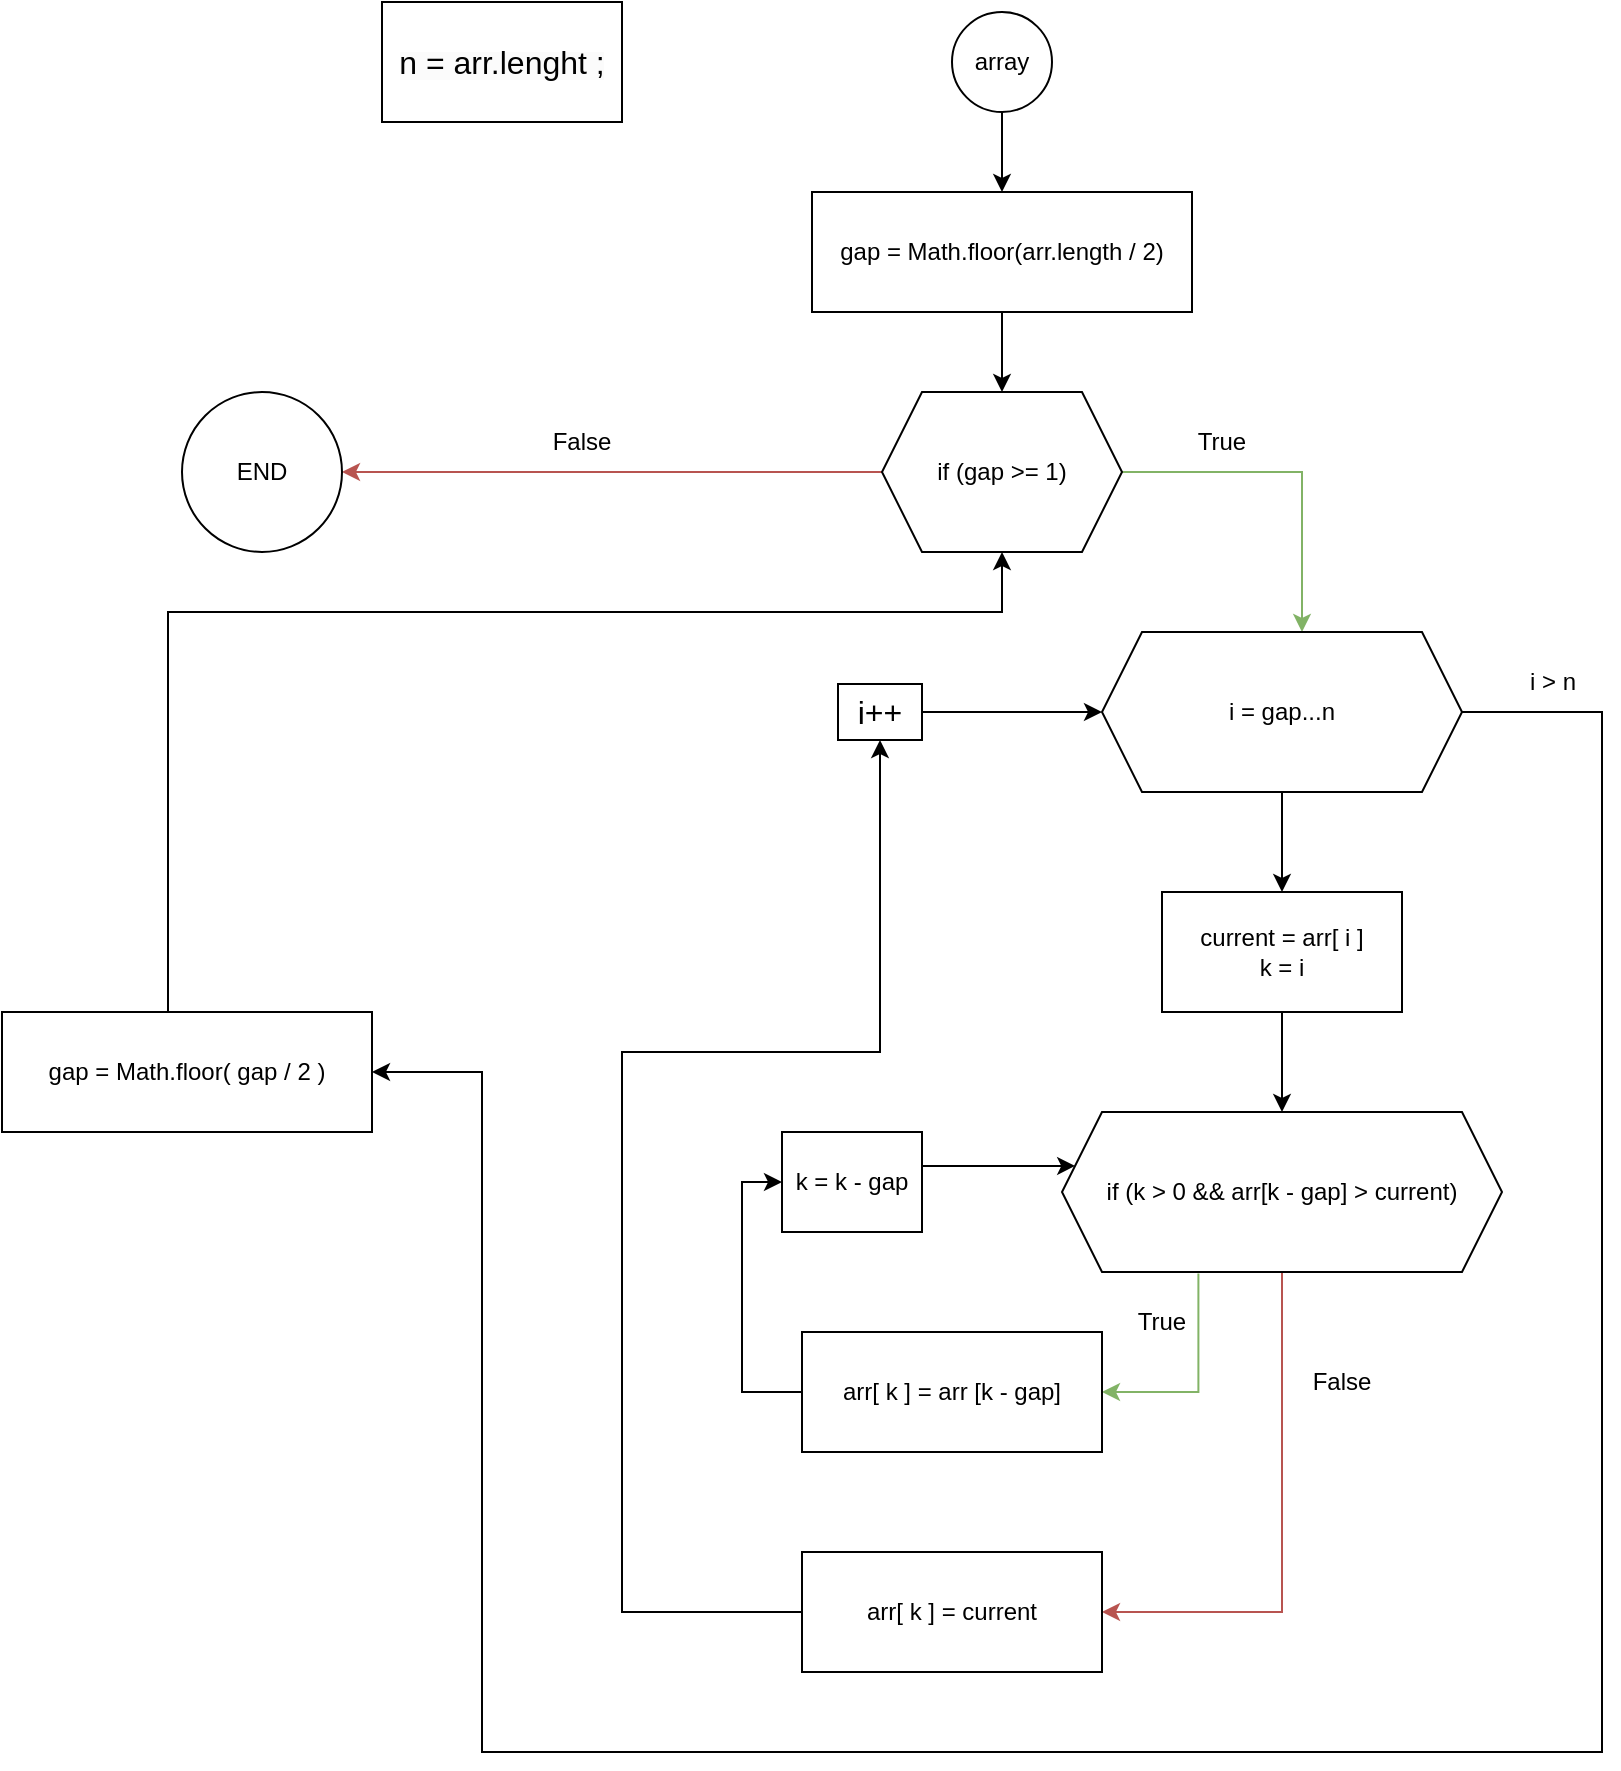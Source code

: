 <mxfile version="20.8.16" type="device"><diagram name="Page-1" id="Zkb4uO183sTs-ZEQGlab"><mxGraphModel dx="2725" dy="1091" grid="1" gridSize="10" guides="1" tooltips="1" connect="1" arrows="1" fold="1" page="1" pageScale="1" pageWidth="700" pageHeight="1000" math="0" shadow="0"><root><mxCell id="0"/><mxCell id="1" parent="0"/><mxCell id="0OBcVwYbIm_O61LUKYfe-3" value="" style="edgeStyle=orthogonalEdgeStyle;rounded=0;orthogonalLoop=1;jettySize=auto;html=1;" edge="1" parent="1" source="0OBcVwYbIm_O61LUKYfe-1" target="0OBcVwYbIm_O61LUKYfe-2"><mxGeometry relative="1" as="geometry"/></mxCell><mxCell id="0OBcVwYbIm_O61LUKYfe-1" value="array" style="ellipse;whiteSpace=wrap;html=1;aspect=fixed;strokeWidth=1;labelBackgroundColor=none;" vertex="1" parent="1"><mxGeometry x="325" y="40" width="50" height="50" as="geometry"/></mxCell><mxCell id="0OBcVwYbIm_O61LUKYfe-5" value="" style="edgeStyle=orthogonalEdgeStyle;rounded=0;orthogonalLoop=1;jettySize=auto;html=1;" edge="1" parent="1" source="0OBcVwYbIm_O61LUKYfe-2" target="0OBcVwYbIm_O61LUKYfe-4"><mxGeometry relative="1" as="geometry"/></mxCell><mxCell id="0OBcVwYbIm_O61LUKYfe-2" value="gap = Math.floor(arr.length / 2)" style="rounded=0;whiteSpace=wrap;html=1;" vertex="1" parent="1"><mxGeometry x="255" y="130" width="190" height="60" as="geometry"/></mxCell><mxCell id="0OBcVwYbIm_O61LUKYfe-7" value="" style="edgeStyle=orthogonalEdgeStyle;rounded=0;orthogonalLoop=1;jettySize=auto;html=1;fillColor=#d5e8d4;strokeColor=#82b366;" edge="1" parent="1" source="0OBcVwYbIm_O61LUKYfe-4" target="0OBcVwYbIm_O61LUKYfe-6"><mxGeometry relative="1" as="geometry"><Array as="points"><mxPoint x="500" y="270"/></Array></mxGeometry></mxCell><mxCell id="0OBcVwYbIm_O61LUKYfe-27" style="edgeStyle=orthogonalEdgeStyle;rounded=0;orthogonalLoop=1;jettySize=auto;html=1;entryX=1;entryY=0.5;entryDx=0;entryDy=0;fillColor=#f8cecc;strokeColor=#b85450;" edge="1" parent="1" source="0OBcVwYbIm_O61LUKYfe-4" target="0OBcVwYbIm_O61LUKYfe-26"><mxGeometry relative="1" as="geometry"/></mxCell><mxCell id="0OBcVwYbIm_O61LUKYfe-4" value="if (gap &amp;gt;= 1)" style="shape=hexagon;perimeter=hexagonPerimeter2;whiteSpace=wrap;html=1;fixedSize=1;" vertex="1" parent="1"><mxGeometry x="290" y="230" width="120" height="80" as="geometry"/></mxCell><mxCell id="0OBcVwYbIm_O61LUKYfe-10" value="" style="edgeStyle=orthogonalEdgeStyle;rounded=0;orthogonalLoop=1;jettySize=auto;html=1;" edge="1" parent="1" source="0OBcVwYbIm_O61LUKYfe-6" target="0OBcVwYbIm_O61LUKYfe-9"><mxGeometry relative="1" as="geometry"/></mxCell><mxCell id="0OBcVwYbIm_O61LUKYfe-32" style="edgeStyle=orthogonalEdgeStyle;rounded=0;orthogonalLoop=1;jettySize=auto;html=1;entryX=1;entryY=0.5;entryDx=0;entryDy=0;" edge="1" parent="1" source="0OBcVwYbIm_O61LUKYfe-6" target="0OBcVwYbIm_O61LUKYfe-15"><mxGeometry relative="1" as="geometry"><mxPoint x="90" y="640" as="targetPoint"/><Array as="points"><mxPoint x="650" y="390"/><mxPoint x="650" y="910"/><mxPoint x="90" y="910"/><mxPoint x="90" y="570"/></Array></mxGeometry></mxCell><mxCell id="0OBcVwYbIm_O61LUKYfe-6" value="i = gap...n" style="shape=hexagon;perimeter=hexagonPerimeter2;whiteSpace=wrap;html=1;fixedSize=1;" vertex="1" parent="1"><mxGeometry x="400" y="350" width="180" height="80" as="geometry"/></mxCell><mxCell id="0OBcVwYbIm_O61LUKYfe-8" value="&lt;span style=&quot;color: rgb(0, 0, 0); font-family: Helvetica; font-style: normal; font-variant-ligatures: normal; font-variant-caps: normal; font-weight: 400; letter-spacing: normal; orphans: 2; text-align: center; text-indent: 0px; text-transform: none; widows: 2; word-spacing: 0px; -webkit-text-stroke-width: 0px; background-color: rgb(251, 251, 251); text-decoration-thickness: initial; text-decoration-style: initial; text-decoration-color: initial; float: none; display: inline !important;&quot;&gt;&lt;font style=&quot;font-size: 16px;&quot;&gt;n = arr.lenght ;&lt;/font&gt;&lt;/span&gt;" style="rounded=0;whiteSpace=wrap;html=1;" vertex="1" parent="1"><mxGeometry x="40" y="35" width="120" height="60" as="geometry"/></mxCell><mxCell id="0OBcVwYbIm_O61LUKYfe-12" value="" style="edgeStyle=orthogonalEdgeStyle;rounded=0;orthogonalLoop=1;jettySize=auto;html=1;" edge="1" parent="1" source="0OBcVwYbIm_O61LUKYfe-9" target="0OBcVwYbIm_O61LUKYfe-11"><mxGeometry relative="1" as="geometry"/></mxCell><mxCell id="0OBcVwYbIm_O61LUKYfe-9" value="current = arr[ i ]&lt;br&gt;k = i" style="rounded=0;whiteSpace=wrap;html=1;" vertex="1" parent="1"><mxGeometry x="430" y="480" width="120" height="60" as="geometry"/></mxCell><mxCell id="0OBcVwYbIm_O61LUKYfe-16" style="edgeStyle=orthogonalEdgeStyle;rounded=0;orthogonalLoop=1;jettySize=auto;html=1;entryX=1;entryY=0.5;entryDx=0;entryDy=0;fillColor=#f8cecc;strokeColor=#b85450;" edge="1" parent="1" source="0OBcVwYbIm_O61LUKYfe-11" target="0OBcVwYbIm_O61LUKYfe-14"><mxGeometry relative="1" as="geometry"/></mxCell><mxCell id="0OBcVwYbIm_O61LUKYfe-17" style="edgeStyle=orthogonalEdgeStyle;rounded=0;orthogonalLoop=1;jettySize=auto;html=1;exitX=0.31;exitY=1.009;exitDx=0;exitDy=0;fillColor=#d5e8d4;strokeColor=#82b366;exitPerimeter=0;entryX=1;entryY=0.5;entryDx=0;entryDy=0;" edge="1" parent="1" source="0OBcVwYbIm_O61LUKYfe-11" target="0OBcVwYbIm_O61LUKYfe-13"><mxGeometry relative="1" as="geometry"/></mxCell><mxCell id="0OBcVwYbIm_O61LUKYfe-11" value="if (k &amp;gt; 0 &amp;amp;&amp;amp; arr[k - gap] &amp;gt; current)" style="shape=hexagon;perimeter=hexagonPerimeter2;whiteSpace=wrap;html=1;fixedSize=1;" vertex="1" parent="1"><mxGeometry x="380" y="590" width="220" height="80" as="geometry"/></mxCell><mxCell id="0OBcVwYbIm_O61LUKYfe-19" style="edgeStyle=orthogonalEdgeStyle;rounded=0;orthogonalLoop=1;jettySize=auto;html=1;exitX=0;exitY=0.5;exitDx=0;exitDy=0;entryX=0;entryY=0.5;entryDx=0;entryDy=0;" edge="1" parent="1" source="0OBcVwYbIm_O61LUKYfe-13" target="0OBcVwYbIm_O61LUKYfe-18"><mxGeometry relative="1" as="geometry"/></mxCell><mxCell id="0OBcVwYbIm_O61LUKYfe-13" value="arr[ k ] = arr [k - gap]&lt;br&gt;" style="rounded=0;whiteSpace=wrap;html=1;" vertex="1" parent="1"><mxGeometry x="250" y="700" width="150" height="60" as="geometry"/></mxCell><mxCell id="0OBcVwYbIm_O61LUKYfe-21" style="edgeStyle=orthogonalEdgeStyle;rounded=0;orthogonalLoop=1;jettySize=auto;html=1;entryX=0.5;entryY=1;entryDx=0;entryDy=0;" edge="1" parent="1" source="0OBcVwYbIm_O61LUKYfe-14" target="0OBcVwYbIm_O61LUKYfe-30"><mxGeometry relative="1" as="geometry"><mxPoint x="160" y="500" as="targetPoint"/><Array as="points"><mxPoint x="160" y="840"/><mxPoint x="160" y="560"/><mxPoint x="289" y="560"/></Array></mxGeometry></mxCell><mxCell id="0OBcVwYbIm_O61LUKYfe-14" value="arr[ k ] = current" style="rounded=0;whiteSpace=wrap;html=1;" vertex="1" parent="1"><mxGeometry x="250" y="810" width="150" height="60" as="geometry"/></mxCell><mxCell id="0OBcVwYbIm_O61LUKYfe-22" style="edgeStyle=orthogonalEdgeStyle;rounded=0;orthogonalLoop=1;jettySize=auto;html=1;entryX=0.5;entryY=1;entryDx=0;entryDy=0;" edge="1" parent="1" source="0OBcVwYbIm_O61LUKYfe-15" target="0OBcVwYbIm_O61LUKYfe-4"><mxGeometry relative="1" as="geometry"><Array as="points"><mxPoint x="-67" y="340"/><mxPoint x="350" y="340"/></Array></mxGeometry></mxCell><mxCell id="0OBcVwYbIm_O61LUKYfe-15" value="gap = Math.floor( gap / 2 )" style="rounded=0;whiteSpace=wrap;html=1;" vertex="1" parent="1"><mxGeometry x="-150" y="540" width="185" height="60" as="geometry"/></mxCell><mxCell id="0OBcVwYbIm_O61LUKYfe-20" style="edgeStyle=orthogonalEdgeStyle;rounded=0;orthogonalLoop=1;jettySize=auto;html=1;entryX=0.03;entryY=0.337;entryDx=0;entryDy=0;entryPerimeter=0;" edge="1" parent="1" source="0OBcVwYbIm_O61LUKYfe-18" target="0OBcVwYbIm_O61LUKYfe-11"><mxGeometry relative="1" as="geometry"><mxPoint x="380" y="610" as="targetPoint"/><Array as="points"><mxPoint x="330" y="617"/><mxPoint x="330" y="617"/></Array></mxGeometry></mxCell><mxCell id="0OBcVwYbIm_O61LUKYfe-18" value="k = k - gap" style="rounded=0;whiteSpace=wrap;html=1;" vertex="1" parent="1"><mxGeometry x="240" y="600" width="70" height="50" as="geometry"/></mxCell><mxCell id="0OBcVwYbIm_O61LUKYfe-23" value="True" style="text;html=1;strokeColor=none;fillColor=none;align=center;verticalAlign=middle;whiteSpace=wrap;rounded=0;" vertex="1" parent="1"><mxGeometry x="430" y="240" width="60" height="30" as="geometry"/></mxCell><mxCell id="0OBcVwYbIm_O61LUKYfe-24" value="True" style="text;html=1;strokeColor=none;fillColor=none;align=center;verticalAlign=middle;whiteSpace=wrap;rounded=0;" vertex="1" parent="1"><mxGeometry x="400" y="680" width="60" height="30" as="geometry"/></mxCell><mxCell id="0OBcVwYbIm_O61LUKYfe-25" value="False" style="text;html=1;strokeColor=none;fillColor=none;align=center;verticalAlign=middle;whiteSpace=wrap;rounded=0;" vertex="1" parent="1"><mxGeometry x="490" y="710" width="60" height="30" as="geometry"/></mxCell><mxCell id="0OBcVwYbIm_O61LUKYfe-26" value="END" style="ellipse;whiteSpace=wrap;html=1;aspect=fixed;" vertex="1" parent="1"><mxGeometry x="-60" y="230" width="80" height="80" as="geometry"/></mxCell><mxCell id="0OBcVwYbIm_O61LUKYfe-28" value="False" style="text;html=1;strokeColor=none;fillColor=none;align=center;verticalAlign=middle;whiteSpace=wrap;rounded=0;" vertex="1" parent="1"><mxGeometry x="110" y="240" width="60" height="30" as="geometry"/></mxCell><mxCell id="0OBcVwYbIm_O61LUKYfe-31" value="" style="edgeStyle=orthogonalEdgeStyle;rounded=0;orthogonalLoop=1;jettySize=auto;html=1;" edge="1" parent="1" source="0OBcVwYbIm_O61LUKYfe-30" target="0OBcVwYbIm_O61LUKYfe-6"><mxGeometry relative="1" as="geometry"/></mxCell><mxCell id="0OBcVwYbIm_O61LUKYfe-30" value="&lt;font style=&quot;font-size: 16px;&quot;&gt;i++&lt;/font&gt;" style="rounded=0;whiteSpace=wrap;html=1;" vertex="1" parent="1"><mxGeometry x="268" y="376" width="42" height="28" as="geometry"/></mxCell><mxCell id="0OBcVwYbIm_O61LUKYfe-33" value="i &amp;gt; n" style="text;html=1;align=center;verticalAlign=middle;resizable=0;points=[];autosize=1;strokeColor=none;fillColor=none;" vertex="1" parent="1"><mxGeometry x="600" y="360" width="50" height="30" as="geometry"/></mxCell></root></mxGraphModel></diagram></mxfile>
